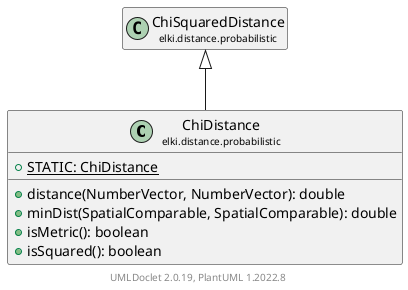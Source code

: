 @startuml
    remove .*\.(Instance|Par|Parameterizer|Factory)$
    set namespaceSeparator none
    hide empty fields
    hide empty methods

    class "<size:14>ChiDistance\n<size:10>elki.distance.probabilistic" as elki.distance.probabilistic.ChiDistance [[ChiDistance.html]] {
        {static} +STATIC: ChiDistance
        +distance(NumberVector, NumberVector): double
        +minDist(SpatialComparable, SpatialComparable): double
        +isMetric(): boolean
        +isSquared(): boolean
    }

    class "<size:14>ChiSquaredDistance\n<size:10>elki.distance.probabilistic" as elki.distance.probabilistic.ChiSquaredDistance [[ChiSquaredDistance.html]]
    class "<size:14>ChiDistance.Par\n<size:10>elki.distance.probabilistic" as elki.distance.probabilistic.ChiDistance.Par [[ChiDistance.Par.html]]

    elki.distance.probabilistic.ChiSquaredDistance <|-- elki.distance.probabilistic.ChiDistance
    elki.distance.probabilistic.ChiDistance +-- elki.distance.probabilistic.ChiDistance.Par

    center footer UMLDoclet 2.0.19, PlantUML 1.2022.8
@enduml
